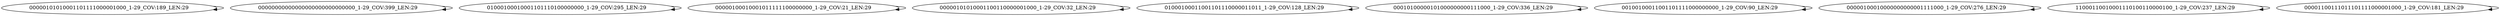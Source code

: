 digraph G {
    "00000101010001101111000001000_1-29_COV:189_LEN:29" -> "00000101010001101111000001000_1-29_COV:189_LEN:29";
    "00000000000000000000000000000_1-29_COV:399_LEN:29" -> "00000000000000000000000000000_1-29_COV:399_LEN:29";
    "01000100010001101110100000000_1-29_COV:295_LEN:29" -> "01000100010001101110100000000_1-29_COV:295_LEN:29";
    "00000100010001011111100000000_1-29_COV:21_LEN:29" -> "00000100010001011111100000000_1-29_COV:21_LEN:29";
    "00000101010001100110000001000_1-29_COV:32_LEN:29" -> "00000101010001100110000001000_1-29_COV:32_LEN:29";
    "01000100011001101110000011011_1-29_COV:128_LEN:29" -> "01000100011001101110000011011_1-29_COV:128_LEN:29";
    "00010100000101000000000111000_1-29_COV:336_LEN:29" -> "00010100000101000000000111000_1-29_COV:336_LEN:29";
    "00100100011001101111000000000_1-29_COV:90_LEN:29" -> "00100100011001101111000000000_1-29_COV:90_LEN:29";
    "00000100010000000000001111000_1-29_COV:276_LEN:29" -> "00000100010000000000001111000_1-29_COV:276_LEN:29";
    "11000110010001110100110000100_1-29_COV:237_LEN:29" -> "11000110010001110100110000100_1-29_COV:237_LEN:29";
    "00001100111011101111000001000_1-29_COV:181_LEN:29" -> "00001100111011101111000001000_1-29_COV:181_LEN:29";
}
